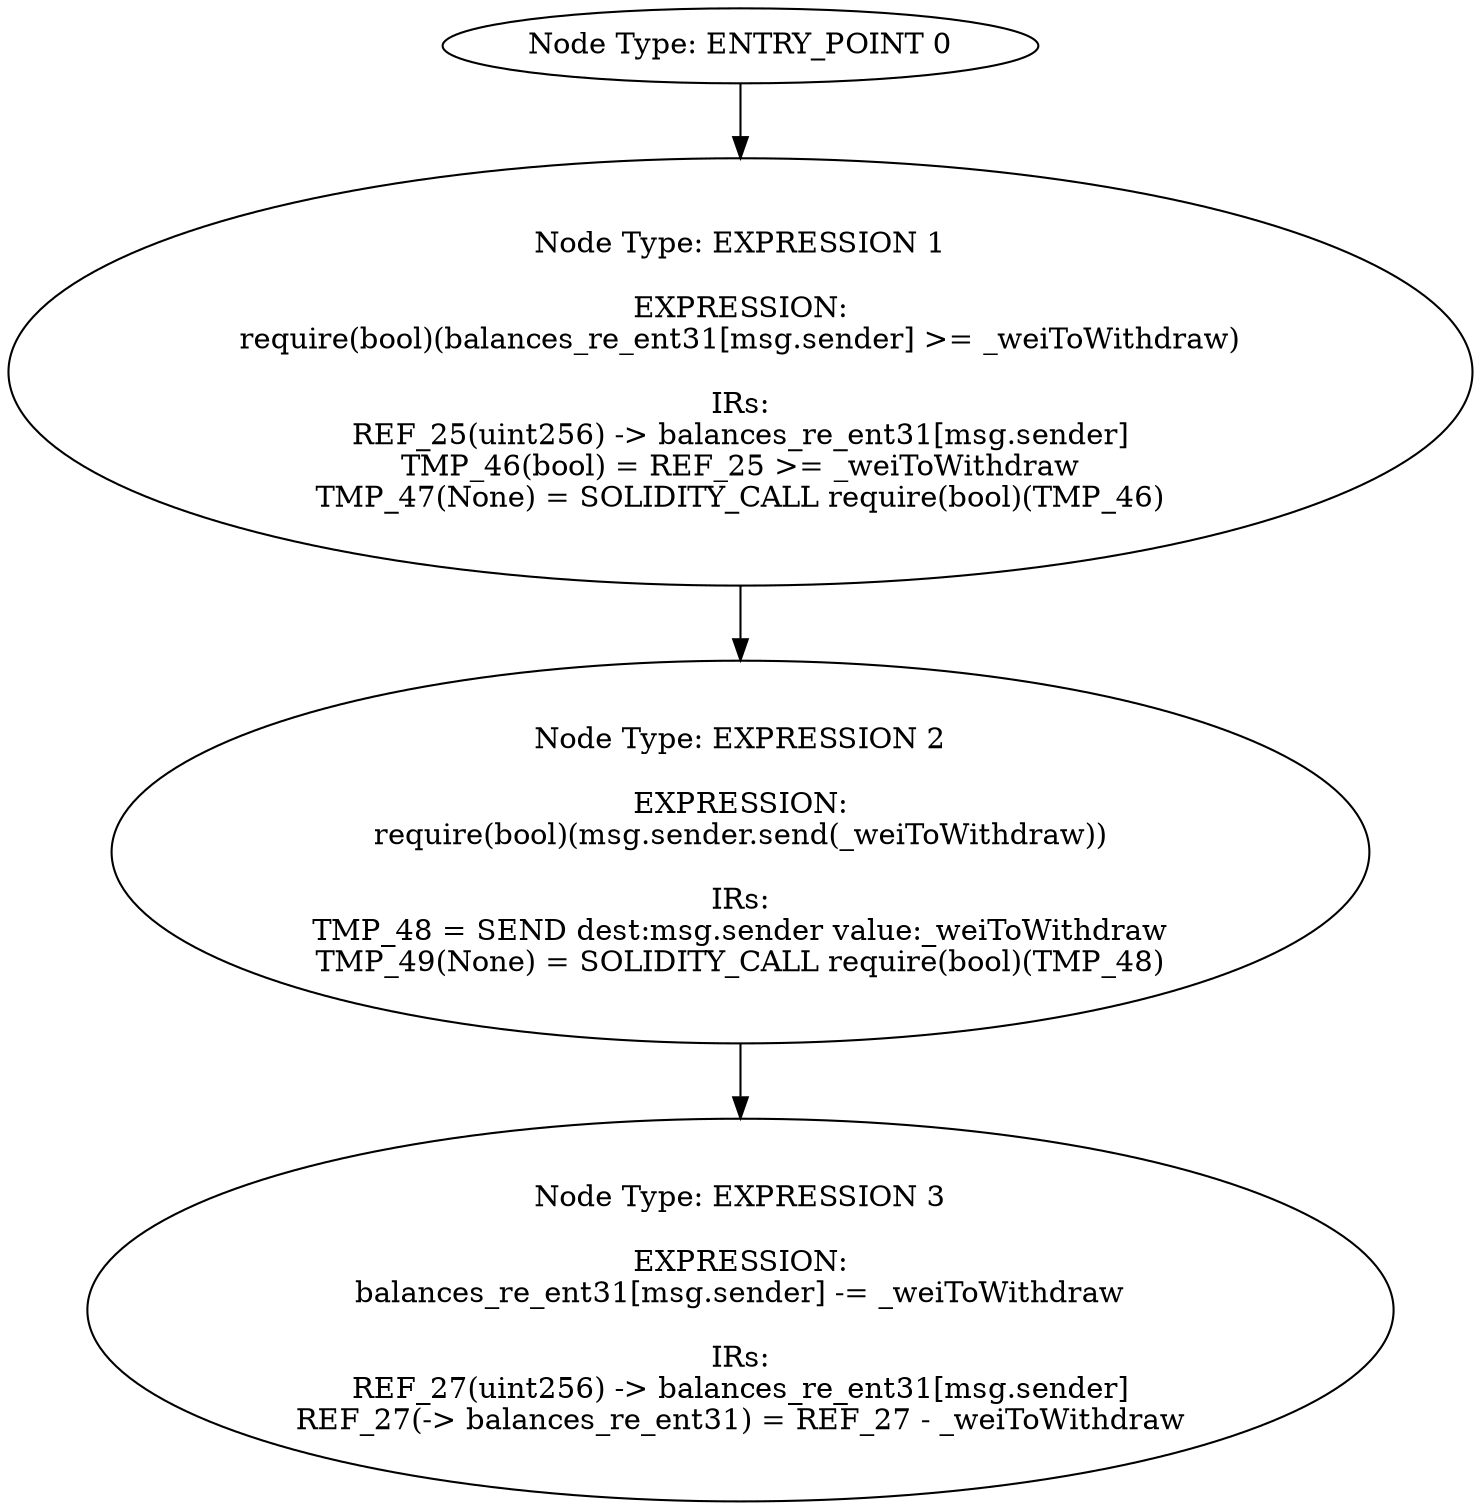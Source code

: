 digraph{
0[label="Node Type: ENTRY_POINT 0
"];
0->1;
1[label="Node Type: EXPRESSION 1

EXPRESSION:
require(bool)(balances_re_ent31[msg.sender] >= _weiToWithdraw)

IRs:
REF_25(uint256) -> balances_re_ent31[msg.sender]
TMP_46(bool) = REF_25 >= _weiToWithdraw
TMP_47(None) = SOLIDITY_CALL require(bool)(TMP_46)"];
1->2;
2[label="Node Type: EXPRESSION 2

EXPRESSION:
require(bool)(msg.sender.send(_weiToWithdraw))

IRs:
TMP_48 = SEND dest:msg.sender value:_weiToWithdraw
TMP_49(None) = SOLIDITY_CALL require(bool)(TMP_48)"];
2->3;
3[label="Node Type: EXPRESSION 3

EXPRESSION:
balances_re_ent31[msg.sender] -= _weiToWithdraw

IRs:
REF_27(uint256) -> balances_re_ent31[msg.sender]
REF_27(-> balances_re_ent31) = REF_27 - _weiToWithdraw"];
}
